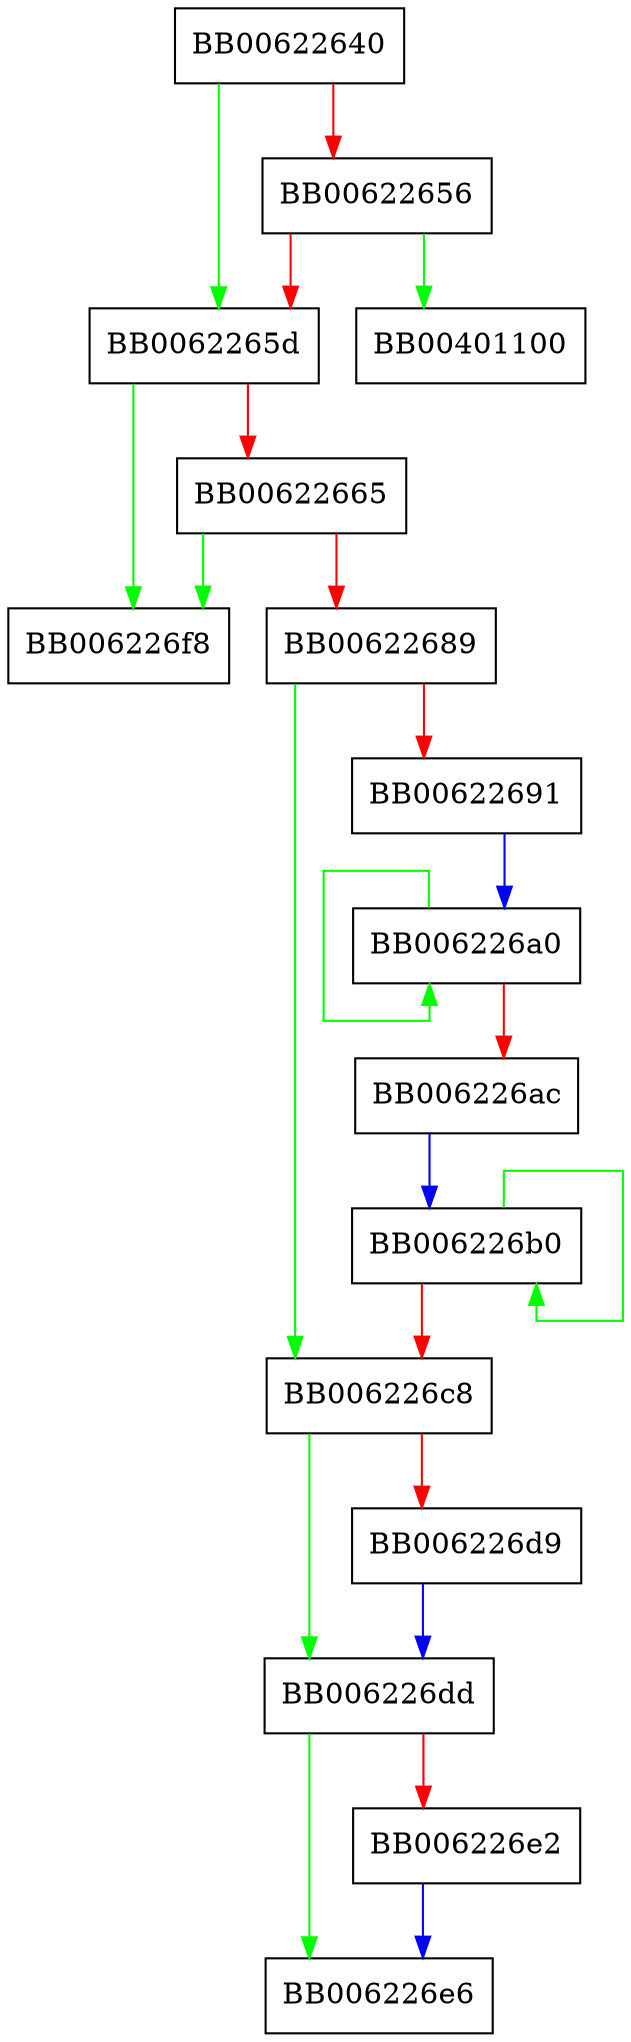 digraph OPENSSL_asc2uni {
  node [shape="box"];
  graph [splines=ortho];
  BB00622640 -> BB0062265d [color="green"];
  BB00622640 -> BB00622656 [color="red"];
  BB00622656 -> BB00401100 [color="green"];
  BB00622656 -> BB0062265d [color="red"];
  BB0062265d -> BB006226f8 [color="green"];
  BB0062265d -> BB00622665 [color="red"];
  BB00622665 -> BB006226f8 [color="green"];
  BB00622665 -> BB00622689 [color="red"];
  BB00622689 -> BB006226c8 [color="green"];
  BB00622689 -> BB00622691 [color="red"];
  BB00622691 -> BB006226a0 [color="blue"];
  BB006226a0 -> BB006226a0 [color="green"];
  BB006226a0 -> BB006226ac [color="red"];
  BB006226ac -> BB006226b0 [color="blue"];
  BB006226b0 -> BB006226b0 [color="green"];
  BB006226b0 -> BB006226c8 [color="red"];
  BB006226c8 -> BB006226dd [color="green"];
  BB006226c8 -> BB006226d9 [color="red"];
  BB006226d9 -> BB006226dd [color="blue"];
  BB006226dd -> BB006226e6 [color="green"];
  BB006226dd -> BB006226e2 [color="red"];
  BB006226e2 -> BB006226e6 [color="blue"];
}